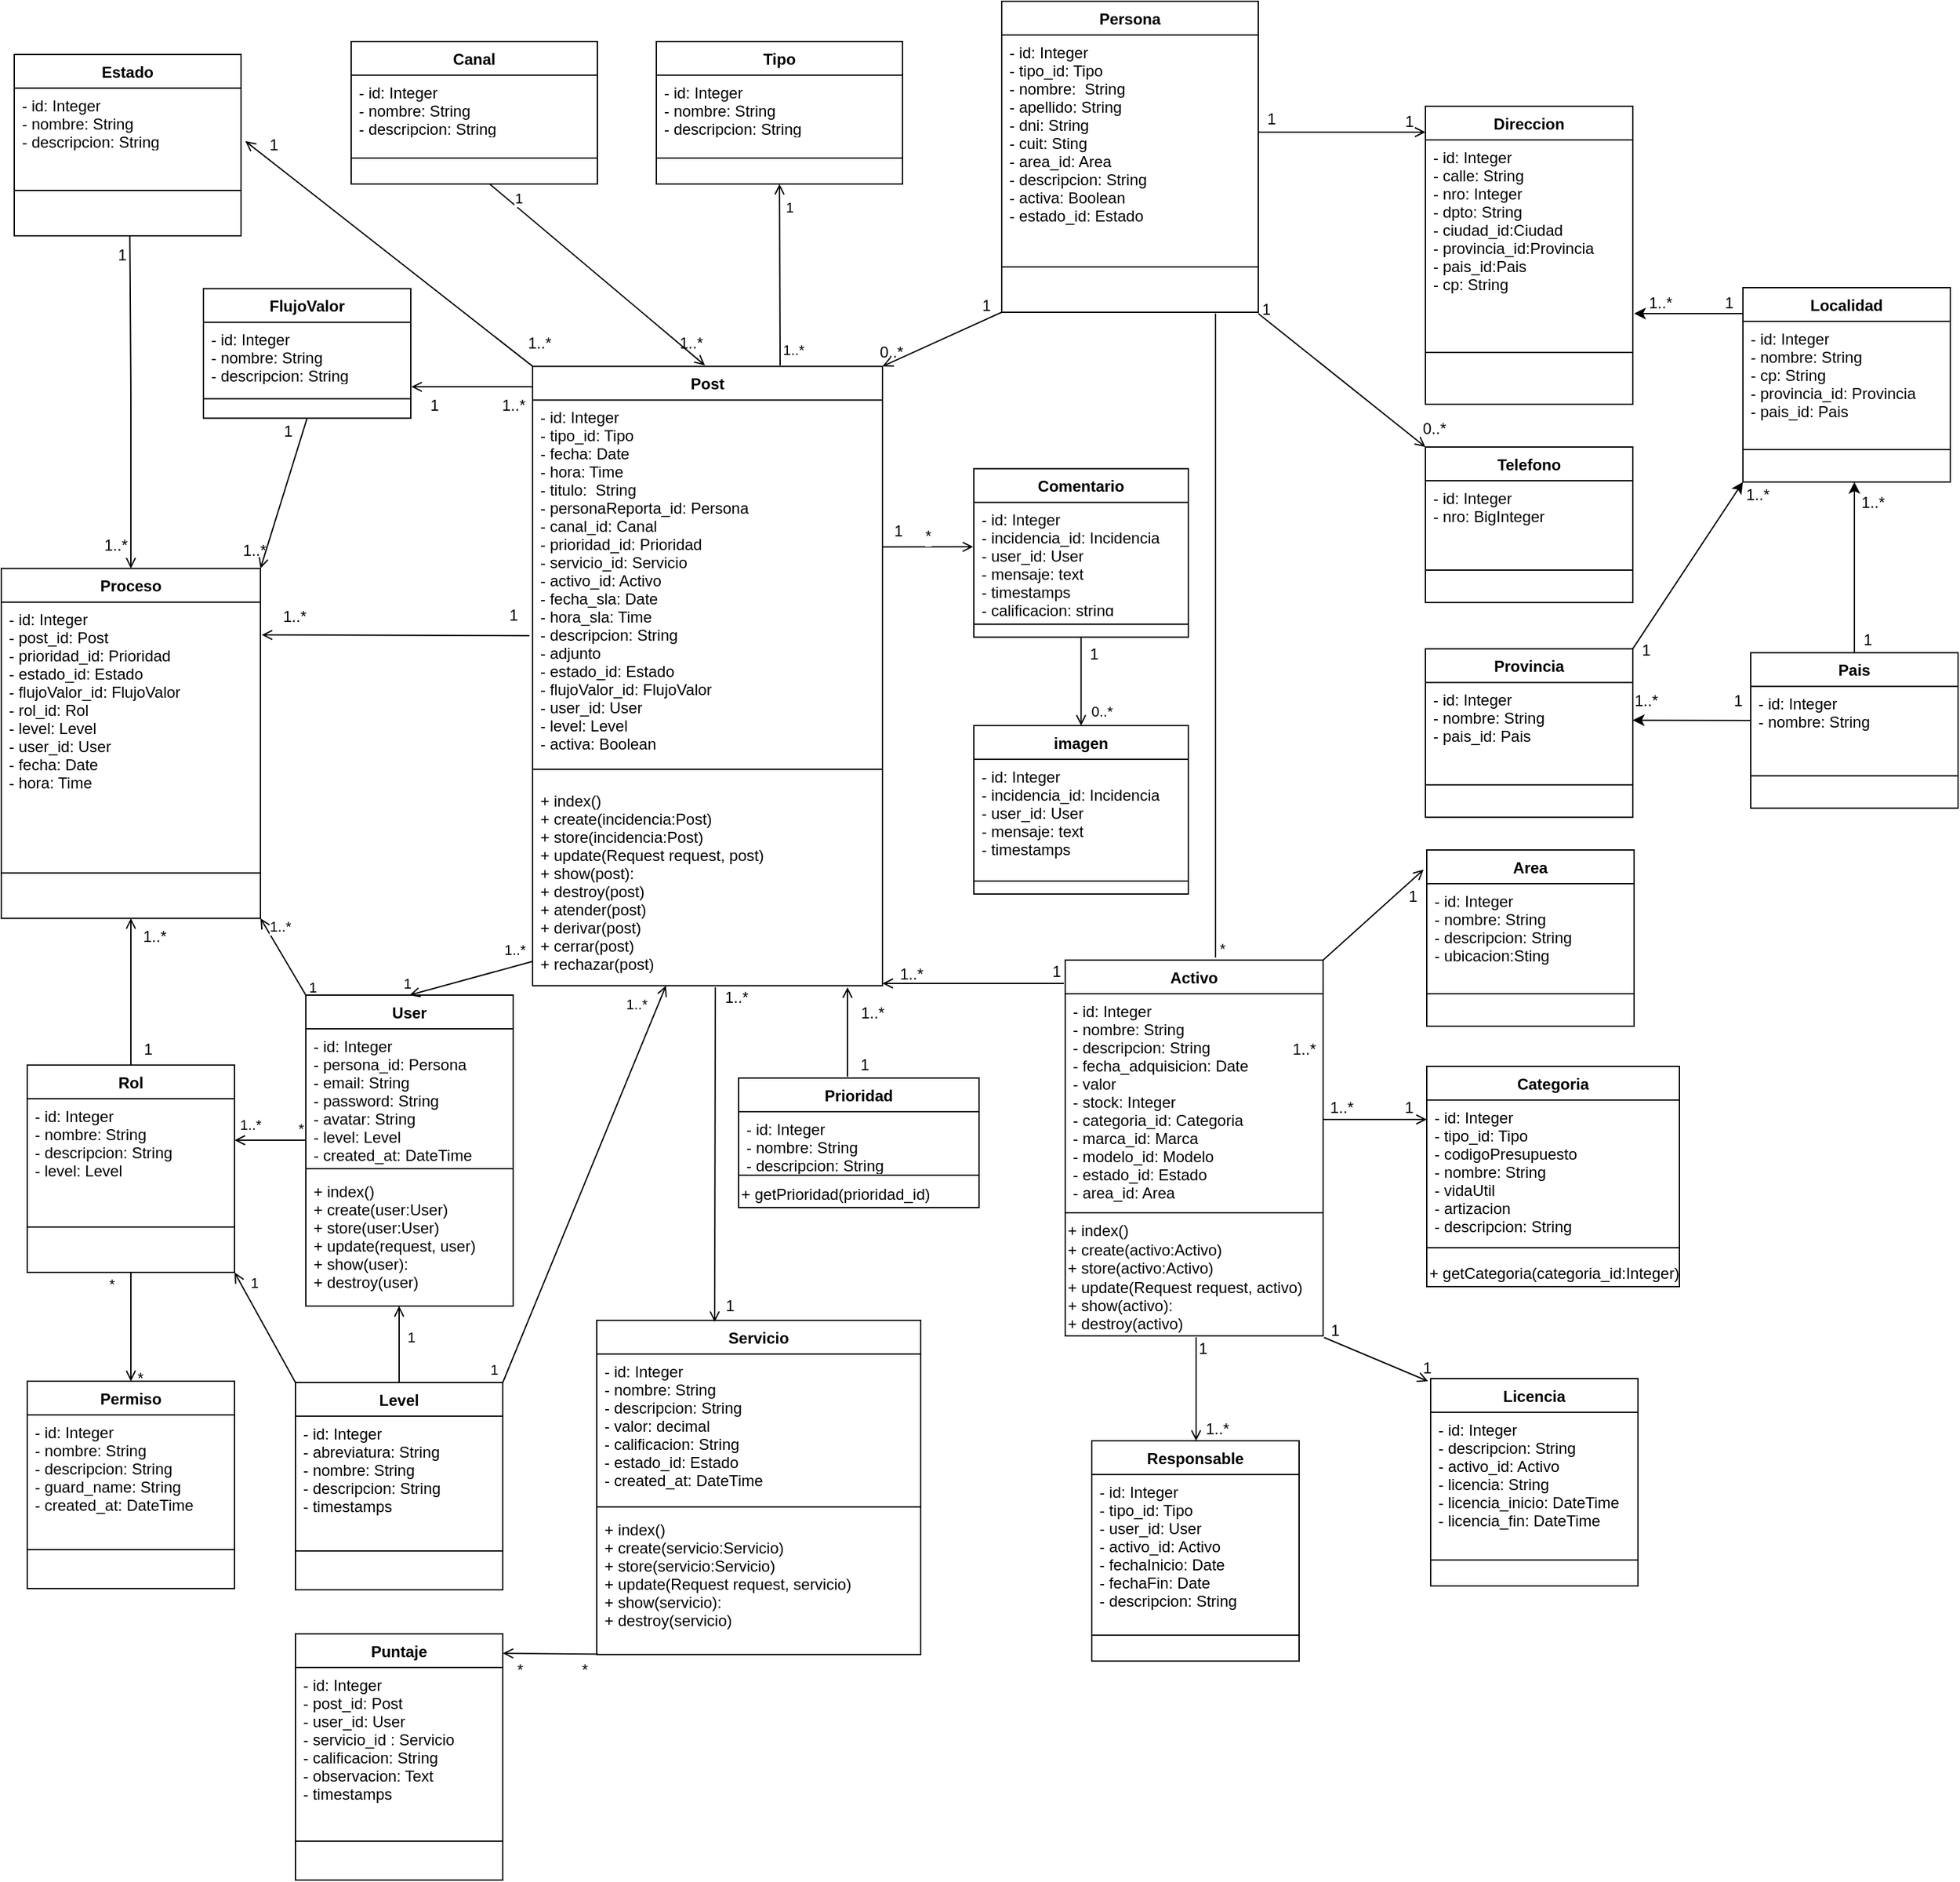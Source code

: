 <mxfile>
    <diagram id="J_rNDprV9xanQurE0vA5" name="DCD-01">
        <mxGraphModel dx="718" dy="5056" grid="1" gridSize="10" guides="1" tooltips="1" connect="1" arrows="1" fold="1" page="1" pageScale="1" pageWidth="827" pageHeight="1169" math="0" shadow="0">
            <root>
                <mxCell id="0"/>
                <mxCell id="1" parent="0"/>
                <mxCell id="97" style="edgeStyle=none;html=1;startArrow=none;startFill=0;endArrow=open;endFill=0;exitX=-0.009;exitY=0.664;exitDx=0;exitDy=0;exitPerimeter=0;" parent="1" source="LPq4KFlFzI5ye4v88Ysr-249" edge="1">
                    <mxGeometry relative="1" as="geometry">
                        <mxPoint x="446" y="-3217" as="sourcePoint"/>
                        <mxPoint x="211" y="-3212" as="targetPoint"/>
                    </mxGeometry>
                </mxCell>
                <mxCell id="268" style="edgeStyle=none;html=1;endArrow=open;endFill=0;" parent="1" edge="1">
                    <mxGeometry relative="1" as="geometry">
                        <mxPoint x="611" y="-3420" as="sourcePoint"/>
                        <mxPoint x="610.533" y="-3560" as="targetPoint"/>
                    </mxGeometry>
                </mxCell>
                <mxCell id="269" value="1" style="edgeLabel;html=1;align=center;verticalAlign=middle;resizable=0;points=[];" parent="268" vertex="1" connectable="0">
                    <mxGeometry x="0.684" y="-3" relative="1" as="geometry">
                        <mxPoint x="4" y="-4" as="offset"/>
                    </mxGeometry>
                </mxCell>
                <mxCell id="270" value="1..*" style="edgeLabel;html=1;align=center;verticalAlign=middle;resizable=0;points=[];" parent="268" vertex="1" connectable="0">
                    <mxGeometry x="-0.795" y="-1" relative="1" as="geometry">
                        <mxPoint x="9" y="2" as="offset"/>
                    </mxGeometry>
                </mxCell>
                <mxCell id="LPq4KFlFzI5ye4v88Ysr-248" value="Post" style="swimlane;fontStyle=1;align=center;verticalAlign=top;childLayout=stackLayout;horizontal=1;startSize=26;horizontalStack=0;resizeParent=1;resizeParentMax=0;resizeLast=0;collapsible=1;marginBottom=0;" parent="1" vertex="1">
                    <mxGeometry x="420" y="-3419.3" width="270" height="478" as="geometry"/>
                </mxCell>
                <mxCell id="LPq4KFlFzI5ye4v88Ysr-249" value="- id: Integer&#10;- tipo_id: Tipo&#10;- fecha: Date&#10;- hora: Time&#10;- titulo:  String&#10;- personaReporta_id: Persona&#10;- canal_id: Canal&#10;- prioridad_id: Prioridad&#10;- servicio_id: Servicio&#10;- activo_id: Activo&#10;- fecha_sla: Date&#10;- hora_sla: Time&#10;- descripcion: String&#10;- adjunto&#10;- estado_id: Estado&#10;- flujoValor_id: FlujoValor&#10;- user_id: User&#10;- level: Level&#10;- activa: Boolean&#10;&#10;&#10;." style="text;strokeColor=none;fillColor=none;align=left;verticalAlign=top;spacingLeft=4;spacingRight=4;overflow=hidden;rotatable=0;points=[[0,0.5],[1,0.5]];portConstraint=eastwest;" parent="LPq4KFlFzI5ye4v88Ysr-248" vertex="1">
                    <mxGeometry y="26" width="270" height="274" as="geometry"/>
                </mxCell>
                <mxCell id="LPq4KFlFzI5ye4v88Ysr-250" value="" style="line;strokeWidth=1;fillColor=none;align=left;verticalAlign=middle;spacingTop=-1;spacingLeft=3;spacingRight=3;rotatable=0;labelPosition=right;points=[];portConstraint=eastwest;" parent="LPq4KFlFzI5ye4v88Ysr-248" vertex="1">
                    <mxGeometry y="300" width="270" height="22" as="geometry"/>
                </mxCell>
                <mxCell id="LPq4KFlFzI5ye4v88Ysr-251" value="+ index()&#10;+ create(incidencia:Post)&#10;+ store(incidencia:Post)&#10;+ update(Request request, post)&#10;+ show(post):&#10;+ destroy(post)&#10;+ atender(post)&#10;+ derivar(post)&#10;+ cerrar(post)&#10;+ rechazar(post)" style="text;strokeColor=none;fillColor=none;align=left;verticalAlign=top;spacingLeft=4;spacingRight=4;overflow=hidden;rotatable=0;points=[[0,0.5],[1,0.5]];portConstraint=eastwest;" parent="LPq4KFlFzI5ye4v88Ysr-248" vertex="1">
                    <mxGeometry y="322" width="270" height="156" as="geometry"/>
                </mxCell>
                <mxCell id="LPq4KFlFzI5ye4v88Ysr-339" value="Persona" style="swimlane;fontStyle=1;align=center;verticalAlign=top;childLayout=stackLayout;horizontal=1;startSize=26;horizontalStack=0;resizeParent=1;resizeParentMax=0;resizeLast=0;collapsible=1;marginBottom=0;" parent="1" vertex="1">
                    <mxGeometry x="782" y="-3701" width="198" height="240" as="geometry"/>
                </mxCell>
                <mxCell id="LPq4KFlFzI5ye4v88Ysr-340" value="- id: Integer&#10;- tipo_id: Tipo&#10;- nombre:  String&#10;- apellido: String&#10;- dni: String&#10;- cuit: Sting&#10;- area_id: Area&#10;- descripcion: String&#10;- activa: Boolean&#10;- estado_id: Estado&#10;- created_at: DateTime&#10;" style="text;strokeColor=none;fillColor=none;align=left;verticalAlign=top;spacingLeft=4;spacingRight=4;overflow=hidden;rotatable=0;points=[[0,0.5],[1,0.5]];portConstraint=eastwest;" parent="LPq4KFlFzI5ye4v88Ysr-339" vertex="1">
                    <mxGeometry y="26" width="198" height="144" as="geometry"/>
                </mxCell>
                <mxCell id="LPq4KFlFzI5ye4v88Ysr-341" value="" style="line;strokeWidth=1;fillColor=none;align=left;verticalAlign=middle;spacingTop=-1;spacingLeft=3;spacingRight=3;rotatable=0;labelPosition=right;points=[];portConstraint=eastwest;" parent="LPq4KFlFzI5ye4v88Ysr-339" vertex="1">
                    <mxGeometry y="170" width="198" height="70" as="geometry"/>
                </mxCell>
                <mxCell id="220" style="edgeStyle=none;html=1;entryX=1;entryY=1;entryDx=0;entryDy=0;exitX=0;exitY=0;exitDx=0;exitDy=0;endArrow=open;endFill=0;" parent="1" source="LPq4KFlFzI5ye4v88Ysr-344" target="43" edge="1">
                    <mxGeometry relative="1" as="geometry"/>
                </mxCell>
                <mxCell id="221" value="1..*" style="edgeLabel;html=1;align=center;verticalAlign=middle;resizable=0;points=[];" parent="220" vertex="1" connectable="0">
                    <mxGeometry x="0.78" y="-1" relative="1" as="geometry">
                        <mxPoint x="10" as="offset"/>
                    </mxGeometry>
                </mxCell>
                <mxCell id="222" value="1" style="edgeLabel;html=1;align=center;verticalAlign=middle;resizable=0;points=[];" parent="220" vertex="1" connectable="0">
                    <mxGeometry x="-0.786" relative="1" as="geometry">
                        <mxPoint x="9" as="offset"/>
                    </mxGeometry>
                </mxCell>
                <mxCell id="LPq4KFlFzI5ye4v88Ysr-344" value="User" style="swimlane;fontStyle=1;align=center;verticalAlign=top;childLayout=stackLayout;horizontal=1;startSize=26;horizontalStack=0;resizeParent=1;resizeParentMax=0;resizeLast=0;collapsible=1;marginBottom=0;" parent="1" vertex="1">
                    <mxGeometry x="244.997" y="-2933.996" width="160" height="240" as="geometry"/>
                </mxCell>
                <mxCell id="LPq4KFlFzI5ye4v88Ysr-345" value="- id: Integer&#10;- persona_id: Persona&#10;- email: String&#10;- password: String&#10;- avatar: String&#10;- level: Level&#10;- created_at: DateTime" style="text;strokeColor=none;fillColor=none;align=left;verticalAlign=top;spacingLeft=4;spacingRight=4;overflow=hidden;rotatable=0;points=[[0,0.5],[1,0.5]];portConstraint=eastwest;" parent="LPq4KFlFzI5ye4v88Ysr-344" vertex="1">
                    <mxGeometry y="26" width="160" height="104" as="geometry"/>
                </mxCell>
                <mxCell id="LPq4KFlFzI5ye4v88Ysr-346" value="" style="line;strokeWidth=1;fillColor=none;align=left;verticalAlign=middle;spacingTop=-1;spacingLeft=3;spacingRight=3;rotatable=0;labelPosition=right;points=[];portConstraint=eastwest;" parent="LPq4KFlFzI5ye4v88Ysr-344" vertex="1">
                    <mxGeometry y="130" width="160" height="8" as="geometry"/>
                </mxCell>
                <mxCell id="LPq4KFlFzI5ye4v88Ysr-347" value="+ index()&#10;+ create(user:User)&#10;+ store(user:User)&#10;+ update(request, user)&#10;+ show(user):&#10;+ destroy(user)" style="text;strokeColor=none;fillColor=none;align=left;verticalAlign=top;spacingLeft=4;spacingRight=4;overflow=hidden;rotatable=0;points=[[0,0.5],[1,0.5]];portConstraint=eastwest;" parent="LPq4KFlFzI5ye4v88Ysr-344" vertex="1">
                    <mxGeometry y="138" width="160" height="102" as="geometry"/>
                </mxCell>
                <mxCell id="LPq4KFlFzI5ye4v88Ysr-348" value="Direccion" style="swimlane;fontStyle=1;align=center;verticalAlign=top;childLayout=stackLayout;horizontal=1;startSize=26;horizontalStack=0;resizeParent=1;resizeParentMax=0;resizeLast=0;collapsible=1;marginBottom=0;" parent="1" vertex="1">
                    <mxGeometry x="1109" y="-3620" width="160" height="230" as="geometry"/>
                </mxCell>
                <mxCell id="LPq4KFlFzI5ye4v88Ysr-349" value="- id: Integer&#10;- calle: String&#10;- nro: Integer&#10;- dpto: String&#10;- ciudad_id:Ciudad&#10;- provincia_id:Provincia&#10;- pais_id:Pais&#10;- cp: String&#10;" style="text;strokeColor=none;fillColor=none;align=left;verticalAlign=top;spacingLeft=4;spacingRight=4;overflow=hidden;rotatable=0;points=[[0,0.5],[1,0.5]];portConstraint=eastwest;" parent="LPq4KFlFzI5ye4v88Ysr-348" vertex="1">
                    <mxGeometry y="26" width="160" height="124" as="geometry"/>
                </mxCell>
                <mxCell id="LPq4KFlFzI5ye4v88Ysr-350" value="" style="line;strokeWidth=1;fillColor=none;align=left;verticalAlign=middle;spacingTop=-1;spacingLeft=3;spacingRight=3;rotatable=0;labelPosition=right;points=[];portConstraint=eastwest;" parent="LPq4KFlFzI5ye4v88Ysr-348" vertex="1">
                    <mxGeometry y="150" width="160" height="80" as="geometry"/>
                </mxCell>
                <mxCell id="LPq4KFlFzI5ye4v88Ysr-351" value="Telefono" style="swimlane;fontStyle=1;align=center;verticalAlign=top;childLayout=stackLayout;horizontal=1;startSize=26;horizontalStack=0;resizeParent=1;resizeParentMax=0;resizeLast=0;collapsible=1;marginBottom=0;" parent="1" vertex="1">
                    <mxGeometry x="1109" y="-3357" width="160" height="120" as="geometry"/>
                </mxCell>
                <mxCell id="LPq4KFlFzI5ye4v88Ysr-352" value="- id: Integer&#10;- nro: BigInteger&#10;" style="text;strokeColor=none;fillColor=none;align=left;verticalAlign=top;spacingLeft=4;spacingRight=4;overflow=hidden;rotatable=0;points=[[0,0.5],[1,0.5]];portConstraint=eastwest;" parent="LPq4KFlFzI5ye4v88Ysr-351" vertex="1">
                    <mxGeometry y="26" width="160" height="44" as="geometry"/>
                </mxCell>
                <mxCell id="LPq4KFlFzI5ye4v88Ysr-353" value="" style="line;strokeWidth=1;fillColor=none;align=left;verticalAlign=middle;spacingTop=-1;spacingLeft=3;spacingRight=3;rotatable=0;labelPosition=right;points=[];portConstraint=eastwest;" parent="LPq4KFlFzI5ye4v88Ysr-351" vertex="1">
                    <mxGeometry y="70" width="160" height="50" as="geometry"/>
                </mxCell>
                <mxCell id="LPq4KFlFzI5ye4v88Ysr-354" value="" style="endArrow=open;html=1;rounded=0;align=center;verticalAlign=top;endFill=0;labelBackgroundColor=none;" parent="1" edge="1">
                    <mxGeometry relative="1" as="geometry">
                        <mxPoint x="980" y="-3600" as="sourcePoint"/>
                        <mxPoint x="1109" y="-3600" as="targetPoint"/>
                    </mxGeometry>
                </mxCell>
                <mxCell id="LPq4KFlFzI5ye4v88Ysr-355" value="1" style="resizable=0;html=1;align=left;verticalAlign=top;labelBackgroundColor=none;" parent="LPq4KFlFzI5ye4v88Ysr-354" connectable="0" vertex="1">
                    <mxGeometry x="-1" relative="1" as="geometry">
                        <mxPoint x="5" y="-24" as="offset"/>
                    </mxGeometry>
                </mxCell>
                <mxCell id="LPq4KFlFzI5ye4v88Ysr-356" value="1" style="resizable=0;html=1;align=right;verticalAlign=bottom;labelBackgroundColor=none;" parent="LPq4KFlFzI5ye4v88Ysr-354" connectable="0" vertex="1">
                    <mxGeometry x="1" relative="1" as="geometry">
                        <mxPoint x="-9" as="offset"/>
                    </mxGeometry>
                </mxCell>
                <mxCell id="LPq4KFlFzI5ye4v88Ysr-357" style="edgeStyle=none;html=1;endArrow=open;endFill=0;entryX=0;entryY=0;entryDx=0;entryDy=0;" parent="1" target="LPq4KFlFzI5ye4v88Ysr-351" edge="1">
                    <mxGeometry relative="1" as="geometry">
                        <mxPoint x="1106.997" y="-3203.296" as="targetPoint"/>
                        <mxPoint x="980" y="-3460" as="sourcePoint"/>
                    </mxGeometry>
                </mxCell>
                <mxCell id="LPq4KFlFzI5ye4v88Ysr-358" value="0..*" style="resizable=0;html=1;align=right;verticalAlign=bottom;labelBackgroundColor=none;" parent="1" connectable="0" vertex="1">
                    <mxGeometry x="1229.997" y="-3508.296" as="geometry">
                        <mxPoint x="-104" y="146" as="offset"/>
                    </mxGeometry>
                </mxCell>
                <mxCell id="LPq4KFlFzI5ye4v88Ysr-359" value="1" style="resizable=0;html=1;align=left;verticalAlign=top;labelBackgroundColor=none;" parent="1" connectable="0" vertex="1">
                    <mxGeometry x="980.997" y="-3477" as="geometry"/>
                </mxCell>
                <mxCell id="2" value="" style="edgeStyle=none;html=1;endArrow=none;endFill=0;exitX=1;exitY=0;exitDx=0;exitDy=0;entryX=0;entryY=1;entryDx=0;entryDy=0;startArrow=open;startFill=0;" parent="1" source="LPq4KFlFzI5ye4v88Ysr-248" target="LPq4KFlFzI5ye4v88Ysr-339" edge="1">
                    <mxGeometry relative="1" as="geometry">
                        <mxPoint x="690" y="-3397" as="sourcePoint"/>
                        <mxPoint x="780.614" y="-3473.568" as="targetPoint"/>
                    </mxGeometry>
                </mxCell>
                <mxCell id="3" value="0..*" style="resizable=0;html=1;align=left;verticalAlign=top;labelBackgroundColor=none;" parent="1" connectable="0" vertex="1">
                    <mxGeometry x="989.997" y="-3432.3" as="geometry">
                        <mxPoint x="-304" y="-12" as="offset"/>
                    </mxGeometry>
                </mxCell>
                <mxCell id="4" value="1" style="resizable=0;html=1;align=left;verticalAlign=top;labelBackgroundColor=none;" parent="1" connectable="0" vertex="1">
                    <mxGeometry x="1068.997" y="-3468" as="geometry">
                        <mxPoint x="-304" y="-12" as="offset"/>
                    </mxGeometry>
                </mxCell>
                <mxCell id="48" style="edgeStyle=none;html=1;endArrow=open;endFill=0;" parent="1" edge="1">
                    <mxGeometry relative="1" as="geometry">
                        <mxPoint x="386.867" y="-3560" as="sourcePoint"/>
                        <mxPoint x="553" y="-3420" as="targetPoint"/>
                    </mxGeometry>
                </mxCell>
                <mxCell id="5" value="Canal" style="swimlane;fontStyle=1;align=center;verticalAlign=top;childLayout=stackLayout;horizontal=1;startSize=26;horizontalStack=0;resizeParent=1;resizeParentMax=0;resizeLast=0;collapsible=1;marginBottom=0;" parent="1" vertex="1">
                    <mxGeometry x="280" y="-3670" width="190" height="110" as="geometry"/>
                </mxCell>
                <mxCell id="6" value="- id: Integer&#10;- nombre: String&#10;- descripcion: String" style="text;strokeColor=none;fillColor=none;align=left;verticalAlign=top;spacingLeft=4;spacingRight=4;overflow=hidden;rotatable=0;points=[[0,0.5],[1,0.5]];portConstraint=eastwest;" parent="5" vertex="1">
                    <mxGeometry y="26" width="190" height="44" as="geometry"/>
                </mxCell>
                <mxCell id="7" value="" style="line;strokeWidth=1;fillColor=none;align=left;verticalAlign=middle;spacingTop=-1;spacingLeft=3;spacingRight=3;rotatable=0;labelPosition=right;points=[];portConstraint=eastwest;" parent="5" vertex="1">
                    <mxGeometry y="70" width="190" height="40" as="geometry"/>
                </mxCell>
                <mxCell id="9" value="Servicio" style="swimlane;fontStyle=1;align=center;verticalAlign=top;childLayout=stackLayout;horizontal=1;startSize=26;horizontalStack=0;resizeParent=1;resizeParentMax=0;resizeLast=0;collapsible=1;marginBottom=0;" parent="1" vertex="1">
                    <mxGeometry x="469.5" y="-2683" width="250" height="258" as="geometry"/>
                </mxCell>
                <mxCell id="10" value="- id: Integer&#10;- nombre: String&#10;- descripcion: String&#10;- valor: decimal&#10;- calificacion: String&#10;- estado_id: Estado&#10;- created_at: DateTime&#10;" style="text;strokeColor=none;fillColor=none;align=left;verticalAlign=top;spacingLeft=4;spacingRight=4;overflow=hidden;rotatable=0;points=[[0,0.5],[1,0.5]];portConstraint=eastwest;" parent="9" vertex="1">
                    <mxGeometry y="26" width="250" height="114" as="geometry"/>
                </mxCell>
                <mxCell id="11" value="" style="line;strokeWidth=1;fillColor=none;align=left;verticalAlign=middle;spacingTop=-1;spacingLeft=3;spacingRight=3;rotatable=0;labelPosition=right;points=[];portConstraint=eastwest;" parent="9" vertex="1">
                    <mxGeometry y="140" width="250" height="8" as="geometry"/>
                </mxCell>
                <mxCell id="12" value="+ index()&#10;+ create(servicio:Servicio)&#10;+ store(servicio:Servicio)&#10;+ update(Request request, servicio)&#10;+ show(servicio):&#10;+ destroy(servicio)" style="text;strokeColor=none;fillColor=none;align=left;verticalAlign=top;spacingLeft=4;spacingRight=4;overflow=hidden;rotatable=0;points=[[0,0.5],[1,0.5]];portConstraint=eastwest;" parent="9" vertex="1">
                    <mxGeometry y="148" width="250" height="110" as="geometry"/>
                </mxCell>
                <mxCell id="54" style="edgeStyle=none;html=1;endArrow=open;endFill=0;" parent="1" edge="1">
                    <mxGeometry relative="1" as="geometry">
                        <mxPoint x="663" y="-2871" as="sourcePoint"/>
                        <mxPoint x="663" y="-2940" as="targetPoint"/>
                    </mxGeometry>
                </mxCell>
                <mxCell id="13" value="Prioridad" style="swimlane;fontStyle=1;align=center;verticalAlign=top;childLayout=stackLayout;horizontal=1;startSize=26;horizontalStack=0;resizeParent=1;resizeParentMax=0;resizeLast=0;collapsible=1;marginBottom=0;" parent="1" vertex="1">
                    <mxGeometry x="579" y="-2870" width="185.5" height="100" as="geometry"/>
                </mxCell>
                <mxCell id="14" value="- id: Integer&#10;- nombre: String&#10;- descripcion: String" style="text;strokeColor=none;fillColor=none;align=left;verticalAlign=top;spacingLeft=4;spacingRight=4;overflow=hidden;rotatable=0;points=[[0,0.5],[1,0.5]];portConstraint=eastwest;" parent="13" vertex="1">
                    <mxGeometry y="26" width="185.5" height="44" as="geometry"/>
                </mxCell>
                <mxCell id="15" value="" style="line;strokeWidth=1;fillColor=none;align=left;verticalAlign=middle;spacingTop=-1;spacingLeft=3;spacingRight=3;rotatable=0;labelPosition=right;points=[];portConstraint=eastwest;" parent="13" vertex="1">
                    <mxGeometry y="70" width="185.5" height="10" as="geometry"/>
                </mxCell>
                <mxCell id="144" value="&lt;span&gt;+ getPrioridad(prioridad_id)&lt;/span&gt;" style="text;html=1;align=left;verticalAlign=middle;resizable=0;points=[];autosize=1;strokeColor=none;fillColor=none;" parent="13" vertex="1">
                    <mxGeometry y="80" width="185.5" height="20" as="geometry"/>
                </mxCell>
                <mxCell id="110" style="edgeStyle=none;html=1;startArrow=none;startFill=0;endArrow=open;endFill=0;exitX=0.5;exitY=0;exitDx=0;exitDy=0;" parent="1" source="22" target="45" edge="1">
                    <mxGeometry relative="1" as="geometry">
                        <mxPoint x="114" y="-2930" as="sourcePoint"/>
                        <mxPoint x="113.997" y="-3123.296" as="targetPoint"/>
                    </mxGeometry>
                </mxCell>
                <mxCell id="218" value="*" style="edgeStyle=none;html=1;startArrow=none;startFill=0;endArrow=open;endFill=0;exitX=0.5;exitY=1;exitDx=0;exitDy=0;" parent="1" source="22" edge="1">
                    <mxGeometry x="-0.771" y="-15" relative="1" as="geometry">
                        <mxPoint x="110" y="-2730" as="sourcePoint"/>
                        <mxPoint x="110" y="-2636" as="targetPoint"/>
                        <mxPoint y="-1" as="offset"/>
                    </mxGeometry>
                </mxCell>
                <mxCell id="219" value="*" style="edgeLabel;html=1;align=center;verticalAlign=middle;resizable=0;points=[];fontSize=12;" parent="218" vertex="1" connectable="0">
                    <mxGeometry x="0.39" y="3" relative="1" as="geometry">
                        <mxPoint x="4" y="23" as="offset"/>
                    </mxGeometry>
                </mxCell>
                <mxCell id="22" value="Rol" style="swimlane;fontStyle=1;align=center;verticalAlign=top;childLayout=stackLayout;horizontal=1;startSize=26;horizontalStack=0;resizeParent=1;resizeParentMax=0;resizeLast=0;collapsible=1;marginBottom=0;" parent="1" vertex="1">
                    <mxGeometry x="29.997" y="-2879.996" width="160" height="160" as="geometry"/>
                </mxCell>
                <mxCell id="23" value="- id: Integer&#10;- nombre: String&#10;- descripcion: String&#10;- level: Level" style="text;strokeColor=none;fillColor=none;align=left;verticalAlign=top;spacingLeft=4;spacingRight=4;overflow=hidden;rotatable=0;points=[[0,0.5],[1,0.5]];portConstraint=eastwest;" parent="22" vertex="1">
                    <mxGeometry y="26" width="160" height="64" as="geometry"/>
                </mxCell>
                <mxCell id="24" value="" style="line;strokeWidth=1;fillColor=none;align=left;verticalAlign=middle;spacingTop=-1;spacingLeft=3;spacingRight=3;rotatable=0;labelPosition=right;points=[];portConstraint=eastwest;" parent="22" vertex="1">
                    <mxGeometry y="90" width="160" height="70" as="geometry"/>
                </mxCell>
                <mxCell id="104" style="edgeStyle=none;html=1;startArrow=none;startFill=0;endArrow=open;endFill=0;entryX=0.5;entryY=0;entryDx=0;entryDy=0;" parent="1" target="43" edge="1">
                    <mxGeometry relative="1" as="geometry">
                        <mxPoint x="109.196" y="-3519.996" as="sourcePoint"/>
                        <mxPoint x="106.259" y="-3263.3" as="targetPoint"/>
                        <Array as="points">
                            <mxPoint x="110" y="-3400"/>
                        </Array>
                    </mxGeometry>
                </mxCell>
                <mxCell id="25" value="Estado" style="swimlane;fontStyle=1;align=center;verticalAlign=top;childLayout=stackLayout;horizontal=1;startSize=26;horizontalStack=0;resizeParent=1;resizeParentMax=0;resizeLast=0;collapsible=1;marginBottom=0;" parent="1" vertex="1">
                    <mxGeometry x="20" y="-3660" width="175" height="140" as="geometry"/>
                </mxCell>
                <mxCell id="26" value="- id: Integer&#10;- nombre: String&#10;- descripcion: String" style="text;strokeColor=none;fillColor=none;align=left;verticalAlign=top;spacingLeft=4;spacingRight=4;overflow=hidden;rotatable=0;points=[[0,0.5],[1,0.5]];portConstraint=eastwest;" parent="25" vertex="1">
                    <mxGeometry y="26" width="175" height="44" as="geometry"/>
                </mxCell>
                <mxCell id="27" value="" style="line;strokeWidth=1;fillColor=none;align=left;verticalAlign=middle;spacingTop=-1;spacingLeft=3;spacingRight=3;rotatable=0;labelPosition=right;points=[];portConstraint=eastwest;" parent="25" vertex="1">
                    <mxGeometry y="70" width="175" height="70" as="geometry"/>
                </mxCell>
                <mxCell id="103" style="edgeStyle=none;html=1;entryX=1;entryY=0;entryDx=0;entryDy=0;startArrow=none;startFill=0;endArrow=open;endFill=0;exitX=0.5;exitY=1;exitDx=0;exitDy=0;" parent="1" source="28" target="43" edge="1">
                    <mxGeometry relative="1" as="geometry">
                        <mxPoint x="290" y="-3339" as="sourcePoint"/>
                    </mxGeometry>
                </mxCell>
                <mxCell id="28" value="FlujoValor" style="swimlane;fontStyle=1;align=center;verticalAlign=top;childLayout=stackLayout;horizontal=1;startSize=26;horizontalStack=0;resizeParent=1;resizeParentMax=0;resizeLast=0;collapsible=1;marginBottom=0;" parent="1" vertex="1">
                    <mxGeometry x="165.997" y="-3479.296" width="160" height="100" as="geometry"/>
                </mxCell>
                <mxCell id="29" value="- id: Integer&#10;- nombre: String&#10;- descripcion: String" style="text;strokeColor=none;fillColor=none;align=left;verticalAlign=top;spacingLeft=4;spacingRight=4;overflow=hidden;rotatable=0;points=[[0,0.5],[1,0.5]];portConstraint=eastwest;" parent="28" vertex="1">
                    <mxGeometry y="26" width="160" height="44" as="geometry"/>
                </mxCell>
                <mxCell id="30" value="" style="line;strokeWidth=1;fillColor=none;align=left;verticalAlign=middle;spacingTop=-1;spacingLeft=3;spacingRight=3;rotatable=0;labelPosition=right;points=[];portConstraint=eastwest;" parent="28" vertex="1">
                    <mxGeometry y="70" width="160" height="30" as="geometry"/>
                </mxCell>
                <mxCell id="43" value="Proceso" style="swimlane;fontStyle=1;align=center;verticalAlign=top;childLayout=stackLayout;horizontal=1;startSize=26;horizontalStack=0;resizeParent=1;resizeParentMax=0;resizeLast=0;collapsible=1;marginBottom=0;" parent="1" vertex="1">
                    <mxGeometry x="10" y="-3263.3" width="200" height="270" as="geometry"/>
                </mxCell>
                <mxCell id="44" value="- id: Integer&#10;- post_id: Post&#10;- prioridad_id: Prioridad&#10;- estado_id: Estado&#10;- flujoValor_id: FlujoValor&#10;- rol_id: Rol&#10;- level: Level&#10;- user_id: User&#10;- fecha: Date&#10;- hora: Time&#10;" style="text;strokeColor=none;fillColor=none;align=left;verticalAlign=top;spacingLeft=4;spacingRight=4;overflow=hidden;rotatable=0;points=[[0,0.5],[1,0.5]];portConstraint=eastwest;" parent="43" vertex="1">
                    <mxGeometry y="26" width="200" height="174" as="geometry"/>
                </mxCell>
                <mxCell id="45" value="" style="line;strokeWidth=1;fillColor=none;align=left;verticalAlign=middle;spacingTop=-1;spacingLeft=3;spacingRight=3;rotatable=0;labelPosition=right;points=[];portConstraint=eastwest;" parent="43" vertex="1">
                    <mxGeometry y="200" width="200" height="70" as="geometry"/>
                </mxCell>
                <mxCell id="50" value="1" style="edgeLabel;html=1;align=center;verticalAlign=middle;resizable=0;points=[];" parent="1" vertex="1" connectable="0">
                    <mxGeometry x="408" y="-3542.001" as="geometry">
                        <mxPoint x="1" y="-7" as="offset"/>
                    </mxGeometry>
                </mxCell>
                <mxCell id="51" value="1..*" style="text;html=1;align=center;verticalAlign=middle;resizable=0;points=[];autosize=1;strokeColor=none;fillColor=none;" parent="1" vertex="1">
                    <mxGeometry x="527" y="-3447" width="30" height="20" as="geometry"/>
                </mxCell>
                <mxCell id="56" value="1..*" style="text;html=1;align=center;verticalAlign=middle;resizable=0;points=[];autosize=1;strokeColor=none;fillColor=none;" parent="1" vertex="1">
                    <mxGeometry x="667" y="-2930" width="30" height="20" as="geometry"/>
                </mxCell>
                <mxCell id="60" value="1" style="text;html=1;align=center;verticalAlign=middle;resizable=0;points=[];autosize=1;strokeColor=none;fillColor=none;" parent="1" vertex="1">
                    <mxGeometry x="665.75" y="-2890" width="20" height="20" as="geometry"/>
                </mxCell>
                <mxCell id="85" style="edgeStyle=none;html=1;startArrow=none;startFill=0;endArrow=open;endFill=0;exitX=-0.002;exitY=0.033;exitDx=0;exitDy=0;exitPerimeter=0;entryX=1.003;entryY=1.133;entryDx=0;entryDy=0;entryPerimeter=0;" parent="1" source="LPq4KFlFzI5ye4v88Ysr-248" target="29" edge="1">
                    <mxGeometry relative="1" as="geometry">
                        <mxPoint x="460" y="-3402" as="sourcePoint"/>
                        <mxPoint x="330" y="-3402" as="targetPoint"/>
                    </mxGeometry>
                </mxCell>
                <mxCell id="86" value="1" style="text;html=1;align=center;verticalAlign=middle;resizable=0;points=[];autosize=1;strokeColor=none;fillColor=none;" parent="1" vertex="1">
                    <mxGeometry x="334" y="-3399.3" width="20" height="20" as="geometry"/>
                </mxCell>
                <mxCell id="89" value="1..*" style="text;html=1;align=center;verticalAlign=middle;resizable=0;points=[];autosize=1;strokeColor=none;fillColor=none;" parent="1" vertex="1">
                    <mxGeometry x="390" y="-3399.3" width="30" height="20" as="geometry"/>
                </mxCell>
                <mxCell id="91" style="edgeStyle=none;html=1;entryX=1.019;entryY=0.93;entryDx=0;entryDy=0;entryPerimeter=0;startArrow=none;startFill=0;endArrow=open;endFill=0;exitX=0;exitY=0;exitDx=0;exitDy=0;" parent="1" source="LPq4KFlFzI5ye4v88Ysr-248" target="26" edge="1">
                    <mxGeometry relative="1" as="geometry"/>
                </mxCell>
                <mxCell id="92" value="1" style="text;html=1;align=center;verticalAlign=middle;resizable=0;points=[];autosize=1;strokeColor=none;fillColor=none;" parent="1" vertex="1">
                    <mxGeometry x="210" y="-3600" width="20" height="20" as="geometry"/>
                </mxCell>
                <mxCell id="93" value="1..*" style="text;html=1;align=center;verticalAlign=middle;resizable=0;points=[];autosize=1;strokeColor=none;fillColor=none;" parent="1" vertex="1">
                    <mxGeometry x="410" y="-3447" width="30" height="20" as="geometry"/>
                </mxCell>
                <mxCell id="95" value="1" style="text;html=1;align=center;verticalAlign=middle;resizable=0;points=[];autosize=1;strokeColor=none;fillColor=none;" parent="1" vertex="1">
                    <mxGeometry x="113" y="-2902" width="20" height="20" as="geometry"/>
                </mxCell>
                <mxCell id="98" value="1..*" style="text;html=1;align=center;verticalAlign=middle;resizable=0;points=[];autosize=1;strokeColor=none;fillColor=none;" parent="1" vertex="1">
                    <mxGeometry x="221" y="-3236" width="30" height="20" as="geometry"/>
                </mxCell>
                <mxCell id="101" value="1" style="text;html=1;align=center;verticalAlign=middle;resizable=0;points=[];autosize=1;strokeColor=none;fillColor=none;" parent="1" vertex="1">
                    <mxGeometry x="395" y="-3237" width="20" height="20" as="geometry"/>
                </mxCell>
                <mxCell id="105" value="1" style="text;html=1;align=center;verticalAlign=middle;resizable=0;points=[];autosize=1;strokeColor=none;fillColor=none;" parent="1" vertex="1">
                    <mxGeometry x="221" y="-3379.3" width="20" height="20" as="geometry"/>
                </mxCell>
                <mxCell id="106" value="1..*" style="text;html=1;align=center;verticalAlign=middle;resizable=0;points=[];autosize=1;strokeColor=none;fillColor=none;" parent="1" vertex="1">
                    <mxGeometry x="190" y="-3287" width="30" height="20" as="geometry"/>
                </mxCell>
                <mxCell id="107" value="1" style="text;html=1;align=center;verticalAlign=middle;resizable=0;points=[];autosize=1;strokeColor=none;fillColor=none;" parent="1" vertex="1">
                    <mxGeometry x="93" y="-3515" width="20" height="20" as="geometry"/>
                </mxCell>
                <mxCell id="109" value="1..*" style="text;html=1;align=center;verticalAlign=middle;resizable=0;points=[];autosize=1;strokeColor=none;fillColor=none;" parent="1" vertex="1">
                    <mxGeometry x="83" y="-3291" width="30" height="20" as="geometry"/>
                </mxCell>
                <mxCell id="111" value="1..*" style="text;html=1;align=center;verticalAlign=middle;resizable=0;points=[];autosize=1;strokeColor=none;fillColor=none;" parent="1" vertex="1">
                    <mxGeometry x="113" y="-2989" width="30" height="20" as="geometry"/>
                </mxCell>
                <mxCell id="286" style="edgeStyle=none;html=1;endArrow=none;endFill=0;" parent="1" edge="1">
                    <mxGeometry relative="1" as="geometry">
                        <mxPoint x="947" y="-3460" as="targetPoint"/>
                        <mxPoint x="947" y="-2963" as="sourcePoint"/>
                    </mxGeometry>
                </mxCell>
                <mxCell id="289" value="*" style="edgeLabel;html=1;align=center;verticalAlign=middle;resizable=0;points=[];" parent="286" vertex="1" connectable="0">
                    <mxGeometry x="-0.887" y="-2" relative="1" as="geometry">
                        <mxPoint x="3" y="21" as="offset"/>
                    </mxGeometry>
                </mxCell>
                <mxCell id="6-9yLFAoSSbjaqC_djPv-158" value="Activo" style="swimlane;fontStyle=1;align=center;verticalAlign=top;childLayout=stackLayout;horizontal=1;startSize=26;horizontalStack=0;resizeParent=1;resizeParentMax=0;resizeLast=0;collapsible=1;marginBottom=0;" parent="1" vertex="1">
                    <mxGeometry x="831" y="-2961" width="199" height="290" as="geometry"/>
                </mxCell>
                <mxCell id="6-9yLFAoSSbjaqC_djPv-159" value="- id: Integer&#10;- nombre: String&#10;- descripcion: String&#10;- fecha_adquisicion: Date&#10;- valor&#10;- stock: Integer&#10;- categoria_id: Categoria&#10;- marca_id: Marca&#10;- modelo_id: Modelo&#10;- estado_id: Estado&#10;- area_id: Area" style="text;strokeColor=none;fillColor=none;align=left;verticalAlign=top;spacingLeft=4;spacingRight=4;overflow=hidden;rotatable=0;points=[[0,0.5],[1,0.5]];portConstraint=eastwest;" parent="6-9yLFAoSSbjaqC_djPv-158" vertex="1">
                    <mxGeometry y="26" width="199" height="164" as="geometry"/>
                </mxCell>
                <mxCell id="6-9yLFAoSSbjaqC_djPv-160" value="" style="line;strokeWidth=1;fillColor=none;align=left;verticalAlign=middle;spacingTop=-1;spacingLeft=3;spacingRight=3;rotatable=0;labelPosition=right;points=[];portConstraint=eastwest;" parent="6-9yLFAoSSbjaqC_djPv-158" vertex="1">
                    <mxGeometry y="190" width="199" height="10" as="geometry"/>
                </mxCell>
                <mxCell id="6-9yLFAoSSbjaqC_djPv-161" value="" style="edgeStyle=none;html=1;" parent="6-9yLFAoSSbjaqC_djPv-158" source="6-9yLFAoSSbjaqC_djPv-162" target="6-9yLFAoSSbjaqC_djPv-160" edge="1">
                    <mxGeometry relative="1" as="geometry"/>
                </mxCell>
                <mxCell id="6-9yLFAoSSbjaqC_djPv-162" value="&lt;span&gt;+&amp;nbsp;index()&lt;/span&gt;&lt;br style=&quot;padding: 0px ; margin: 0px&quot;&gt;&lt;span&gt;+ create(activo:Activo)&lt;/span&gt;&lt;br style=&quot;padding: 0px ; margin: 0px&quot;&gt;&lt;span&gt;+ store(&lt;/span&gt;activo:Activo&lt;span&gt;)&lt;/span&gt;&lt;br style=&quot;padding: 0px ; margin: 0px&quot;&gt;&lt;span&gt;+ update(Request request, activo)&lt;/span&gt;&lt;br style=&quot;padding: 0px ; margin: 0px&quot;&gt;&lt;span&gt;+ show(activo):&lt;/span&gt;&lt;br style=&quot;padding: 0px ; margin: 0px&quot;&gt;&lt;span&gt;+ destroy(activo)&lt;/span&gt;" style="text;html=1;align=left;verticalAlign=middle;resizable=0;points=[];autosize=1;strokeColor=none;fillColor=none;" parent="6-9yLFAoSSbjaqC_djPv-158" vertex="1">
                    <mxGeometry y="200" width="199" height="90" as="geometry"/>
                </mxCell>
                <mxCell id="6-9yLFAoSSbjaqC_djPv-163" style="edgeStyle=none;html=1;startArrow=open;startFill=0;endArrow=none;endFill=0;" parent="1" edge="1">
                    <mxGeometry relative="1" as="geometry">
                        <mxPoint x="1110" y="-2838" as="sourcePoint"/>
                        <mxPoint x="1030" y="-2838" as="targetPoint"/>
                    </mxGeometry>
                </mxCell>
                <mxCell id="250" value="1" style="edgeLabel;html=1;align=center;verticalAlign=middle;resizable=0;points=[];fontSize=12;" parent="6-9yLFAoSSbjaqC_djPv-163" vertex="1" connectable="0">
                    <mxGeometry x="-0.615" y="-4" relative="1" as="geometry">
                        <mxPoint x="1" y="-5" as="offset"/>
                    </mxGeometry>
                </mxCell>
                <mxCell id="261" value="1..*" style="edgeLabel;html=1;align=center;verticalAlign=middle;resizable=0;points=[];fontSize=12;" parent="6-9yLFAoSSbjaqC_djPv-163" vertex="1" connectable="0">
                    <mxGeometry x="0.574" y="1" relative="1" as="geometry">
                        <mxPoint x="-3" y="-10" as="offset"/>
                    </mxGeometry>
                </mxCell>
                <mxCell id="6-9yLFAoSSbjaqC_djPv-164" value="Categoria" style="swimlane;fontStyle=1;align=center;verticalAlign=top;childLayout=stackLayout;horizontal=1;startSize=26;horizontalStack=0;resizeParent=1;resizeParentMax=0;resizeLast=0;collapsible=1;marginBottom=0;" parent="1" vertex="1">
                    <mxGeometry x="1110" y="-2879" width="195" height="170" as="geometry"/>
                </mxCell>
                <mxCell id="6-9yLFAoSSbjaqC_djPv-165" value="- id: Integer&#10;- tipo_id: Tipo&#10;- codigoPresupuesto&#10;- nombre: String&#10;- vidaUtil&#10;- artizacion&#10;- descripcion: String" style="text;strokeColor=none;fillColor=none;align=left;verticalAlign=top;spacingLeft=4;spacingRight=4;overflow=hidden;rotatable=0;points=[[0,0.5],[1,0.5]];portConstraint=eastwest;" parent="6-9yLFAoSSbjaqC_djPv-164" vertex="1">
                    <mxGeometry y="26" width="195" height="104" as="geometry"/>
                </mxCell>
                <mxCell id="6-9yLFAoSSbjaqC_djPv-166" value="" style="line;strokeWidth=1;fillColor=none;align=left;verticalAlign=middle;spacingTop=-1;spacingLeft=3;spacingRight=3;rotatable=0;labelPosition=right;points=[];portConstraint=eastwest;" parent="6-9yLFAoSSbjaqC_djPv-164" vertex="1">
                    <mxGeometry y="130" width="195" height="20" as="geometry"/>
                </mxCell>
                <mxCell id="6-9yLFAoSSbjaqC_djPv-167" value="&lt;span style=&quot;text-align: left&quot;&gt;+ getCategoria(categoria_id:Integer)&lt;/span&gt;" style="text;html=1;align=center;verticalAlign=middle;resizable=0;points=[];autosize=1;strokeColor=none;fillColor=none;" parent="6-9yLFAoSSbjaqC_djPv-164" vertex="1">
                    <mxGeometry y="150" width="195" height="20" as="geometry"/>
                </mxCell>
                <mxCell id="6-9yLFAoSSbjaqC_djPv-178" value="Licencia" style="swimlane;fontStyle=1;align=center;verticalAlign=top;childLayout=stackLayout;horizontal=1;startSize=26;horizontalStack=0;resizeParent=1;resizeParentMax=0;resizeLast=0;collapsible=1;marginBottom=0;" parent="1" vertex="1">
                    <mxGeometry x="1113" y="-2638" width="160" height="160" as="geometry"/>
                </mxCell>
                <mxCell id="6-9yLFAoSSbjaqC_djPv-179" value="- id: Integer&#10;- descripcion: String&#10;- activo_id: Activo&#10;- licencia: String&#10;- licencia_inicio: DateTime&#10;- licencia_fin: DateTime" style="text;strokeColor=none;fillColor=none;align=left;verticalAlign=top;spacingLeft=4;spacingRight=4;overflow=hidden;rotatable=0;points=[[0,0.5],[1,0.5]];portConstraint=eastwest;" parent="6-9yLFAoSSbjaqC_djPv-178" vertex="1">
                    <mxGeometry y="26" width="160" height="94" as="geometry"/>
                </mxCell>
                <mxCell id="6-9yLFAoSSbjaqC_djPv-180" value="" style="line;strokeWidth=1;fillColor=none;align=left;verticalAlign=middle;spacingTop=-1;spacingLeft=3;spacingRight=3;rotatable=0;labelPosition=right;points=[];portConstraint=eastwest;" parent="6-9yLFAoSSbjaqC_djPv-178" vertex="1">
                    <mxGeometry y="120" width="160" height="40" as="geometry"/>
                </mxCell>
                <mxCell id="6-9yLFAoSSbjaqC_djPv-195" value="1..*" style="text;html=1;align=center;verticalAlign=middle;resizable=0;points=[];autosize=1;strokeColor=none;fillColor=none;" parent="1" vertex="1">
                    <mxGeometry x="933" y="-2609" width="30" height="20" as="geometry"/>
                </mxCell>
                <mxCell id="6-9yLFAoSSbjaqC_djPv-200" style="edgeStyle=none;html=1;endArrow=open;endFill=0;entryX=0.364;entryY=0.005;entryDx=0;entryDy=0;entryPerimeter=0;" parent="1" target="9" edge="1">
                    <mxGeometry relative="1" as="geometry">
                        <mxPoint x="561" y="-2940" as="sourcePoint"/>
                        <mxPoint x="561" y="-2687" as="targetPoint"/>
                    </mxGeometry>
                </mxCell>
                <mxCell id="249" value="1" style="edgeLabel;html=1;align=center;verticalAlign=middle;resizable=0;points=[];fontSize=12;" parent="6-9yLFAoSSbjaqC_djPv-200" vertex="1" connectable="0">
                    <mxGeometry x="0.796" y="4" relative="1" as="geometry">
                        <mxPoint x="7" y="14" as="offset"/>
                    </mxGeometry>
                </mxCell>
                <mxCell id="6-9yLFAoSSbjaqC_djPv-204" value="1..*" style="text;html=1;align=center;verticalAlign=middle;resizable=0;points=[];autosize=1;strokeColor=none;fillColor=none;" parent="1" vertex="1">
                    <mxGeometry x="562" y="-2941.7" width="30" height="20" as="geometry"/>
                </mxCell>
                <mxCell id="6-9yLFAoSSbjaqC_djPv-229" style="edgeStyle=none;html=1;" parent="1" edge="1">
                    <mxGeometry relative="1" as="geometry">
                        <mxPoint x="1360" y="-3460" as="sourcePoint"/>
                        <mxPoint x="1270" y="-3460" as="targetPoint"/>
                    </mxGeometry>
                </mxCell>
                <mxCell id="6-9yLFAoSSbjaqC_djPv-211" value="Localidad" style="swimlane;fontStyle=1;align=center;verticalAlign=top;childLayout=stackLayout;horizontal=1;startSize=26;horizontalStack=0;resizeParent=1;resizeParentMax=0;resizeLast=0;collapsible=1;marginBottom=0;" parent="1" vertex="1">
                    <mxGeometry x="1354" y="-3480" width="160" height="150" as="geometry"/>
                </mxCell>
                <mxCell id="6-9yLFAoSSbjaqC_djPv-212" value="- id: Integer&#10;- nombre: String&#10;- cp: String&#10;- provincia_id: Provincia&#10;- pais_id: Pais&#10;" style="text;strokeColor=none;fillColor=none;align=left;verticalAlign=top;spacingLeft=4;spacingRight=4;overflow=hidden;rotatable=0;points=[[0,0.5],[1,0.5]];portConstraint=eastwest;" parent="6-9yLFAoSSbjaqC_djPv-211" vertex="1">
                    <mxGeometry y="26" width="160" height="74" as="geometry"/>
                </mxCell>
                <mxCell id="6-9yLFAoSSbjaqC_djPv-213" value="" style="line;strokeWidth=1;fillColor=none;align=left;verticalAlign=middle;spacingTop=-1;spacingLeft=3;spacingRight=3;rotatable=0;labelPosition=right;points=[];portConstraint=eastwest;" parent="6-9yLFAoSSbjaqC_djPv-211" vertex="1">
                    <mxGeometry y="100" width="160" height="50" as="geometry"/>
                </mxCell>
                <mxCell id="6-9yLFAoSSbjaqC_djPv-220" value="" style="edgeStyle=none;html=1;exitX=1;exitY=0;exitDx=0;exitDy=0;entryX=0;entryY=1;entryDx=0;entryDy=0;" parent="1" source="6-9yLFAoSSbjaqC_djPv-214" target="6-9yLFAoSSbjaqC_djPv-211" edge="1">
                    <mxGeometry relative="1" as="geometry"/>
                </mxCell>
                <mxCell id="6-9yLFAoSSbjaqC_djPv-214" value="Provincia" style="swimlane;fontStyle=1;align=center;verticalAlign=top;childLayout=stackLayout;horizontal=1;startSize=26;horizontalStack=0;resizeParent=1;resizeParentMax=0;resizeLast=0;collapsible=1;marginBottom=0;" parent="1" vertex="1">
                    <mxGeometry x="1109" y="-3201.3" width="160" height="130" as="geometry"/>
                </mxCell>
                <mxCell id="6-9yLFAoSSbjaqC_djPv-215" value="- id: Integer&#10;- nombre: String&#10;- pais_id: Pais&#10;" style="text;strokeColor=none;fillColor=none;align=left;verticalAlign=top;spacingLeft=4;spacingRight=4;overflow=hidden;rotatable=0;points=[[0,0.5],[1,0.5]];portConstraint=eastwest;" parent="6-9yLFAoSSbjaqC_djPv-214" vertex="1">
                    <mxGeometry y="26" width="160" height="54" as="geometry"/>
                </mxCell>
                <mxCell id="6-9yLFAoSSbjaqC_djPv-216" value="" style="line;strokeWidth=1;fillColor=none;align=left;verticalAlign=middle;spacingTop=-1;spacingLeft=3;spacingRight=3;rotatable=0;labelPosition=right;points=[];portConstraint=eastwest;" parent="6-9yLFAoSSbjaqC_djPv-214" vertex="1">
                    <mxGeometry y="80" width="160" height="50" as="geometry"/>
                </mxCell>
                <mxCell id="6-9yLFAoSSbjaqC_djPv-221" value="" style="edgeStyle=none;html=1;" parent="1" edge="1">
                    <mxGeometry relative="1" as="geometry">
                        <mxPoint x="1360" y="-3146" as="sourcePoint"/>
                        <mxPoint x="1269" y="-3146.16" as="targetPoint"/>
                    </mxGeometry>
                </mxCell>
                <mxCell id="6-9yLFAoSSbjaqC_djPv-226" style="edgeStyle=none;html=1;" parent="1" source="6-9yLFAoSSbjaqC_djPv-217" edge="1">
                    <mxGeometry relative="1" as="geometry">
                        <mxPoint x="1440" y="-3330" as="targetPoint"/>
                    </mxGeometry>
                </mxCell>
                <mxCell id="6-9yLFAoSSbjaqC_djPv-217" value="Pais" style="swimlane;fontStyle=1;align=center;verticalAlign=top;childLayout=stackLayout;horizontal=1;startSize=26;horizontalStack=0;resizeParent=1;resizeParentMax=0;resizeLast=0;collapsible=1;marginBottom=0;" parent="1" vertex="1">
                    <mxGeometry x="1360" y="-3198.3" width="160" height="120" as="geometry"/>
                </mxCell>
                <mxCell id="6-9yLFAoSSbjaqC_djPv-218" value="- id: Integer&#10;- nombre: String&#10;" style="text;strokeColor=none;fillColor=none;align=left;verticalAlign=top;spacingLeft=4;spacingRight=4;overflow=hidden;rotatable=0;points=[[0,0.5],[1,0.5]];portConstraint=eastwest;" parent="6-9yLFAoSSbjaqC_djPv-217" vertex="1">
                    <mxGeometry y="26" width="160" height="44" as="geometry"/>
                </mxCell>
                <mxCell id="6-9yLFAoSSbjaqC_djPv-219" value="" style="line;strokeWidth=1;fillColor=none;align=left;verticalAlign=middle;spacingTop=-1;spacingLeft=3;spacingRight=3;rotatable=0;labelPosition=right;points=[];portConstraint=eastwest;" parent="6-9yLFAoSSbjaqC_djPv-217" vertex="1">
                    <mxGeometry y="70" width="160" height="50" as="geometry"/>
                </mxCell>
                <mxCell id="6-9yLFAoSSbjaqC_djPv-222" value="1" style="text;html=1;align=center;verticalAlign=middle;resizable=0;points=[];autosize=1;strokeColor=none;fillColor=none;" parent="1" vertex="1">
                    <mxGeometry x="1269" y="-3210.5" width="20" height="20" as="geometry"/>
                </mxCell>
                <mxCell id="6-9yLFAoSSbjaqC_djPv-223" value="1..*" style="text;html=1;align=center;verticalAlign=middle;resizable=0;points=[];autosize=1;strokeColor=none;fillColor=none;" parent="1" vertex="1">
                    <mxGeometry x="1350" y="-3330" width="30" height="20" as="geometry"/>
                </mxCell>
                <mxCell id="6-9yLFAoSSbjaqC_djPv-224" value="1..*" style="text;html=1;align=center;verticalAlign=middle;resizable=0;points=[];autosize=1;strokeColor=none;fillColor=none;" parent="1" vertex="1">
                    <mxGeometry x="1264" y="-3171.3" width="30" height="20" as="geometry"/>
                </mxCell>
                <mxCell id="6-9yLFAoSSbjaqC_djPv-225" value="1" style="text;html=1;align=center;verticalAlign=middle;resizable=0;points=[];autosize=1;strokeColor=none;fillColor=none;" parent="1" vertex="1">
                    <mxGeometry x="1340" y="-3171.3" width="20" height="20" as="geometry"/>
                </mxCell>
                <mxCell id="6-9yLFAoSSbjaqC_djPv-227" value="1..*" style="text;html=1;align=center;verticalAlign=middle;resizable=0;points=[];autosize=1;strokeColor=none;fillColor=none;" parent="1" vertex="1">
                    <mxGeometry x="1439" y="-3324" width="30" height="20" as="geometry"/>
                </mxCell>
                <mxCell id="6-9yLFAoSSbjaqC_djPv-228" value="1" style="text;html=1;align=center;verticalAlign=middle;resizable=0;points=[];autosize=1;strokeColor=none;fillColor=none;" parent="1" vertex="1">
                    <mxGeometry x="1440" y="-3218" width="20" height="20" as="geometry"/>
                </mxCell>
                <mxCell id="6-9yLFAoSSbjaqC_djPv-230" value="1..*" style="text;html=1;align=center;verticalAlign=middle;resizable=0;points=[];autosize=1;strokeColor=none;fillColor=none;" parent="1" vertex="1">
                    <mxGeometry x="1275" y="-3478" width="30" height="20" as="geometry"/>
                </mxCell>
                <mxCell id="6-9yLFAoSSbjaqC_djPv-231" value="1" style="text;html=1;align=center;verticalAlign=middle;resizable=0;points=[];autosize=1;strokeColor=none;fillColor=none;" parent="1" vertex="1">
                    <mxGeometry x="1333" y="-3478" width="20" height="20" as="geometry"/>
                </mxCell>
                <mxCell id="151" style="edgeStyle=none;html=1;endArrow=none;endFill=0;startArrow=open;startFill=0;entryX=1;entryY=0;entryDx=0;entryDy=0;exitX=-0.015;exitY=0.111;exitDx=0;exitDy=0;exitPerimeter=0;" parent="1" source="170" target="6-9yLFAoSSbjaqC_djPv-158" edge="1">
                    <mxGeometry relative="1" as="geometry">
                        <mxPoint x="1150" y="-2840" as="targetPoint"/>
                        <mxPoint x="1100" y="-3030" as="sourcePoint"/>
                    </mxGeometry>
                </mxCell>
                <mxCell id="153" value="1" style="text;html=1;align=center;verticalAlign=middle;resizable=0;points=[];autosize=1;strokeColor=none;fillColor=none;" parent="1" vertex="1">
                    <mxGeometry x="1089" y="-3020" width="20" height="20" as="geometry"/>
                </mxCell>
                <mxCell id="163" value="" style="edgeStyle=none;html=1;startArrow=open;startFill=0;endArrow=none;endFill=0;" parent="1" target="LPq4KFlFzI5ye4v88Ysr-249" edge="1">
                    <mxGeometry relative="1" as="geometry">
                        <mxPoint x="690" y="-3339.43" as="sourcePoint"/>
                    </mxGeometry>
                </mxCell>
                <mxCell id="166" value="" style="edgeStyle=none;html=1;startArrow=open;startFill=0;endArrow=none;endFill=0;exitX=0.5;exitY=0;exitDx=0;exitDy=0;" parent="1" source="LPq4KFlFzI5ye4v88Ysr-344" edge="1">
                    <mxGeometry relative="1" as="geometry">
                        <mxPoint x="420" y="-2960" as="targetPoint"/>
                    </mxGeometry>
                </mxCell>
                <mxCell id="208" value="1..*" style="edgeLabel;html=1;align=center;verticalAlign=middle;resizable=0;points=[];" parent="166" vertex="1" connectable="0">
                    <mxGeometry x="0.693" y="-4" relative="1" as="geometry">
                        <mxPoint x="-1" y="-17" as="offset"/>
                    </mxGeometry>
                </mxCell>
                <mxCell id="209" value="1" style="edgeLabel;html=1;align=center;verticalAlign=middle;resizable=0;points=[];" parent="166" vertex="1" connectable="0">
                    <mxGeometry x="-0.637" y="-2" relative="1" as="geometry">
                        <mxPoint x="-20" y="-6" as="offset"/>
                    </mxGeometry>
                </mxCell>
                <mxCell id="170" value="Area" style="swimlane;fontStyle=1;align=center;verticalAlign=top;childLayout=stackLayout;horizontal=1;startSize=26;horizontalStack=0;resizeParent=1;resizeParentMax=0;resizeLast=0;collapsible=1;marginBottom=0;" parent="1" vertex="1">
                    <mxGeometry x="1110" y="-3046" width="160" height="136" as="geometry"/>
                </mxCell>
                <mxCell id="171" value="- id: Integer&#10;- nombre: String&#10;- descripcion: String&#10;- ubicacion:Sting&#10;" style="text;strokeColor=none;fillColor=none;align=left;verticalAlign=top;spacingLeft=4;spacingRight=4;overflow=hidden;rotatable=0;points=[[0,0.5],[1,0.5]];portConstraint=eastwest;" parent="170" vertex="1">
                    <mxGeometry y="26" width="160" height="60" as="geometry"/>
                </mxCell>
                <mxCell id="172" value="" style="line;strokeWidth=1;fillColor=none;align=left;verticalAlign=middle;spacingTop=-1;spacingLeft=3;spacingRight=3;rotatable=0;labelPosition=right;points=[];portConstraint=eastwest;" parent="170" vertex="1">
                    <mxGeometry y="86" width="160" height="50" as="geometry"/>
                </mxCell>
                <mxCell id="193" value="Responsable" style="swimlane;fontStyle=1;align=center;verticalAlign=top;childLayout=stackLayout;horizontal=1;startSize=26;horizontalStack=0;resizeParent=1;resizeParentMax=0;resizeLast=0;collapsible=1;marginBottom=0;" parent="1" vertex="1">
                    <mxGeometry x="851.5" y="-2590" width="160" height="170" as="geometry"/>
                </mxCell>
                <mxCell id="194" value="- id: Integer&#10;- tipo_id: Tipo&#10;- user_id: User&#10;- activo_id: Activo&#10;- fechaInicio: Date&#10;- fechaFin: Date&#10;- descripcion: String&#10;" style="text;strokeColor=none;fillColor=none;align=left;verticalAlign=top;spacingLeft=4;spacingRight=4;overflow=hidden;rotatable=0;points=[[0,0.5],[1,0.5]];portConstraint=eastwest;" parent="193" vertex="1">
                    <mxGeometry y="26" width="160" height="104" as="geometry"/>
                </mxCell>
                <mxCell id="195" value="" style="line;strokeWidth=1;fillColor=none;align=left;verticalAlign=middle;spacingTop=-1;spacingLeft=3;spacingRight=3;rotatable=0;labelPosition=right;points=[];portConstraint=eastwest;" parent="193" vertex="1">
                    <mxGeometry y="130" width="160" height="40" as="geometry"/>
                </mxCell>
                <mxCell id="198" style="edgeStyle=none;html=1;startArrow=none;startFill=0;endArrow=open;endFill=0;" parent="1" edge="1">
                    <mxGeometry relative="1" as="geometry">
                        <mxPoint x="932" y="-2670" as="sourcePoint"/>
                        <mxPoint x="932" y="-2590" as="targetPoint"/>
                    </mxGeometry>
                </mxCell>
                <mxCell id="201" value="1" style="edgeLabel;html=1;align=center;verticalAlign=middle;resizable=0;points=[];fontSize=12;" parent="198" vertex="1" connectable="0">
                    <mxGeometry x="-0.734" y="-2" relative="1" as="geometry">
                        <mxPoint x="7" y="-2" as="offset"/>
                    </mxGeometry>
                </mxCell>
                <mxCell id="210" value="" style="edgeStyle=none;html=1;startArrow=none;startFill=0;endArrow=open;endFill=0;" parent="1" edge="1">
                    <mxGeometry relative="1" as="geometry">
                        <mxPoint x="190" y="-2822" as="targetPoint"/>
                        <mxPoint x="245" y="-2822" as="sourcePoint"/>
                    </mxGeometry>
                </mxCell>
                <mxCell id="211" value="1..*" style="edgeLabel;html=1;align=center;verticalAlign=middle;resizable=0;points=[];" parent="210" vertex="1" connectable="0">
                    <mxGeometry x="0.695" relative="1" as="geometry">
                        <mxPoint x="3" y="-12" as="offset"/>
                    </mxGeometry>
                </mxCell>
                <mxCell id="212" value="*" style="edgeLabel;html=1;align=center;verticalAlign=middle;resizable=0;points=[];" parent="210" vertex="1" connectable="0">
                    <mxGeometry x="-0.531" y="-2" relative="1" as="geometry">
                        <mxPoint x="9" y="-7" as="offset"/>
                    </mxGeometry>
                </mxCell>
                <mxCell id="213" value="Permiso" style="swimlane;fontStyle=1;align=center;verticalAlign=top;childLayout=stackLayout;horizontal=1;startSize=26;horizontalStack=0;resizeParent=1;resizeParentMax=0;resizeLast=0;collapsible=1;marginBottom=0;" parent="1" vertex="1">
                    <mxGeometry x="30" y="-2636" width="160" height="160" as="geometry"/>
                </mxCell>
                <mxCell id="214" value="- id: Integer&#10;- nombre: String&#10;- descripcion: String&#10;- guard_name: String&#10;- created_at: DateTime" style="text;strokeColor=none;fillColor=none;align=left;verticalAlign=top;spacingLeft=4;spacingRight=4;overflow=hidden;rotatable=0;points=[[0,0.5],[1,0.5]];portConstraint=eastwest;" parent="213" vertex="1">
                    <mxGeometry y="26" width="160" height="74" as="geometry"/>
                </mxCell>
                <mxCell id="215" value="" style="line;strokeWidth=1;fillColor=none;align=left;verticalAlign=middle;spacingTop=-1;spacingLeft=3;spacingRight=3;rotatable=0;labelPosition=right;points=[];portConstraint=eastwest;" parent="213" vertex="1">
                    <mxGeometry y="100" width="160" height="60" as="geometry"/>
                </mxCell>
                <mxCell id="234" style="edgeStyle=none;html=1;endArrow=open;endFill=0;" parent="1" source="223" target="228" edge="1">
                    <mxGeometry relative="1" as="geometry"/>
                </mxCell>
                <mxCell id="235" value="0..*" style="edgeLabel;html=1;align=center;verticalAlign=middle;resizable=0;points=[];" parent="234" vertex="1" connectable="0">
                    <mxGeometry x="0.59" y="2" relative="1" as="geometry">
                        <mxPoint x="13" y="3" as="offset"/>
                    </mxGeometry>
                </mxCell>
                <mxCell id="223" value="Comentario" style="swimlane;fontStyle=1;align=center;verticalAlign=top;childLayout=stackLayout;horizontal=1;startSize=26;horizontalStack=0;resizeParent=1;resizeParentMax=0;resizeLast=0;collapsible=1;marginBottom=0;" parent="1" vertex="1">
                    <mxGeometry x="760.5" y="-3340.3" width="165.5" height="130" as="geometry"/>
                </mxCell>
                <mxCell id="224" value="- id: Integer&#10;- incidencia_id: Incidencia&#10;- user_id: User&#10;- mensaje: text&#10;- timestamps&#10;- calificacion; string" style="text;strokeColor=none;fillColor=none;align=left;verticalAlign=top;spacingLeft=4;spacingRight=4;overflow=hidden;rotatable=0;points=[[0,0.5],[1,0.5]];portConstraint=eastwest;" parent="223" vertex="1">
                    <mxGeometry y="26" width="165.5" height="84" as="geometry"/>
                </mxCell>
                <mxCell id="225" value="" style="line;strokeWidth=1;fillColor=none;align=left;verticalAlign=middle;spacingTop=-1;spacingLeft=3;spacingRight=3;rotatable=0;labelPosition=right;points=[];portConstraint=eastwest;" parent="223" vertex="1">
                    <mxGeometry y="110" width="165.5" height="20" as="geometry"/>
                </mxCell>
                <mxCell id="228" value="imagen" style="swimlane;fontStyle=1;align=center;verticalAlign=top;childLayout=stackLayout;horizontal=1;startSize=26;horizontalStack=0;resizeParent=1;resizeParentMax=0;resizeLast=0;collapsible=1;marginBottom=0;" parent="1" vertex="1">
                    <mxGeometry x="760.5" y="-3142" width="165.5" height="130" as="geometry"/>
                </mxCell>
                <mxCell id="229" value="- id: Integer&#10;- incidencia_id: Incidencia&#10;- user_id: User&#10;- mensaje: text&#10;- timestamps" style="text;strokeColor=none;fillColor=none;align=left;verticalAlign=top;spacingLeft=4;spacingRight=4;overflow=hidden;rotatable=0;points=[[0,0.5],[1,0.5]];portConstraint=eastwest;" parent="228" vertex="1">
                    <mxGeometry y="26" width="165.5" height="84" as="geometry"/>
                </mxCell>
                <mxCell id="230" value="" style="line;strokeWidth=1;fillColor=none;align=left;verticalAlign=middle;spacingTop=-1;spacingLeft=3;spacingRight=3;rotatable=0;labelPosition=right;points=[];portConstraint=eastwest;" parent="228" vertex="1">
                    <mxGeometry y="110" width="165.5" height="20" as="geometry"/>
                </mxCell>
                <mxCell id="231" style="edgeStyle=none;html=1;endArrow=open;endFill=0;" parent="1" edge="1">
                    <mxGeometry relative="1" as="geometry">
                        <mxPoint x="760" y="-3280" as="targetPoint"/>
                        <mxPoint x="690" y="-3279.878" as="sourcePoint"/>
                    </mxGeometry>
                </mxCell>
                <mxCell id="232" value="*" style="edgeLabel;html=1;align=center;verticalAlign=middle;resizable=0;points=[];fontSize=12;" parent="231" vertex="1" connectable="0">
                    <mxGeometry x="0.58" y="5" relative="1" as="geometry">
                        <mxPoint x="-21" y="-3" as="offset"/>
                    </mxGeometry>
                </mxCell>
                <mxCell id="233" value="1" style="text;html=1;align=center;verticalAlign=middle;resizable=0;points=[];autosize=1;strokeColor=none;fillColor=none;" parent="1" vertex="1">
                    <mxGeometry x="692" y="-3302" width="20" height="20" as="geometry"/>
                </mxCell>
                <mxCell id="236" value="1" style="text;html=1;align=center;verticalAlign=middle;resizable=0;points=[];autosize=1;strokeColor=none;fillColor=none;" parent="1" vertex="1">
                    <mxGeometry x="843" y="-3207.3" width="20" height="20" as="geometry"/>
                </mxCell>
                <mxCell id="238" style="edgeStyle=none;html=1;endArrow=open;endFill=0;exitX=0.09;exitY=0.763;exitDx=0;exitDy=0;exitPerimeter=0;" parent="1" source="240" edge="1">
                    <mxGeometry relative="1" as="geometry">
                        <mxPoint x="1111" y="-2636" as="targetPoint"/>
                        <mxPoint x="1030.8" y="-2672.74" as="sourcePoint"/>
                    </mxGeometry>
                </mxCell>
                <mxCell id="239" value="1" style="text;html=1;align=center;verticalAlign=middle;resizable=0;points=[];autosize=1;strokeColor=none;fillColor=none;" parent="1" vertex="1">
                    <mxGeometry x="1100" y="-2656" width="20" height="20" as="geometry"/>
                </mxCell>
                <mxCell id="240" value="1" style="text;html=1;align=center;verticalAlign=middle;resizable=0;points=[];autosize=1;strokeColor=none;fillColor=none;" parent="1" vertex="1">
                    <mxGeometry x="1029" y="-2685" width="20" height="20" as="geometry"/>
                </mxCell>
                <mxCell id="242" value="1..*" style="text;html=1;align=center;verticalAlign=middle;resizable=0;points=[];autosize=1;strokeColor=none;fillColor=none;" parent="1" vertex="1">
                    <mxGeometry x="1000" y="-2902" width="30" height="20" as="geometry"/>
                </mxCell>
                <mxCell id="252" style="edgeStyle=none;html=1;fontSize=12;endArrow=open;endFill=0;" parent="1" edge="1">
                    <mxGeometry relative="1" as="geometry">
                        <mxPoint x="690" y="-2943" as="targetPoint"/>
                        <mxPoint x="830" y="-2943" as="sourcePoint"/>
                    </mxGeometry>
                </mxCell>
                <mxCell id="254" value="1" style="edgeLabel;html=1;align=center;verticalAlign=middle;resizable=0;points=[];fontSize=12;" parent="252" vertex="1" connectable="0">
                    <mxGeometry x="-0.927" y="-2" relative="1" as="geometry">
                        <mxPoint x="-1" y="-7" as="offset"/>
                    </mxGeometry>
                </mxCell>
                <mxCell id="253" value="1..*" style="text;html=1;align=center;verticalAlign=middle;resizable=0;points=[];autosize=1;strokeColor=none;fillColor=none;fontSize=12;" parent="1" vertex="1">
                    <mxGeometry x="697" y="-2960" width="30" height="20" as="geometry"/>
                </mxCell>
                <mxCell id="263" value="Tipo" style="swimlane;fontStyle=1;align=center;verticalAlign=top;childLayout=stackLayout;horizontal=1;startSize=26;horizontalStack=0;resizeParent=1;resizeParentMax=0;resizeLast=0;collapsible=1;marginBottom=0;" parent="1" vertex="1">
                    <mxGeometry x="515.5" y="-3670" width="190" height="110" as="geometry"/>
                </mxCell>
                <mxCell id="264" value="- id: Integer&#10;- nombre: String&#10;- descripcion: String" style="text;strokeColor=none;fillColor=none;align=left;verticalAlign=top;spacingLeft=4;spacingRight=4;overflow=hidden;rotatable=0;points=[[0,0.5],[1,0.5]];portConstraint=eastwest;" parent="263" vertex="1">
                    <mxGeometry y="26" width="190" height="44" as="geometry"/>
                </mxCell>
                <mxCell id="265" value="" style="line;strokeWidth=1;fillColor=none;align=left;verticalAlign=middle;spacingTop=-1;spacingLeft=3;spacingRight=3;rotatable=0;labelPosition=right;points=[];portConstraint=eastwest;" parent="263" vertex="1">
                    <mxGeometry y="70" width="190" height="40" as="geometry"/>
                </mxCell>
                <mxCell id="276" value="" style="edgeStyle=none;html=1;entryX=1;entryY=1;entryDx=0;entryDy=0;exitX=0;exitY=0;exitDx=0;exitDy=0;endArrow=open;endFill=0;" parent="1" source="271" target="22" edge="1">
                    <mxGeometry relative="1" as="geometry"/>
                </mxCell>
                <mxCell id="279" value="1" style="edgeLabel;html=1;align=center;verticalAlign=middle;resizable=0;points=[];" parent="276" vertex="1" connectable="0">
                    <mxGeometry x="-0.296" y="-1" relative="1" as="geometry">
                        <mxPoint x="-17" y="-47" as="offset"/>
                    </mxGeometry>
                </mxCell>
                <mxCell id="283" style="edgeStyle=none;html=1;endArrow=open;endFill=0;exitX=0.5;exitY=0;exitDx=0;exitDy=0;" parent="1" source="271" edge="1">
                    <mxGeometry relative="1" as="geometry">
                        <mxPoint x="317" y="-2694" as="targetPoint"/>
                        <mxPoint x="317" y="-2639" as="sourcePoint"/>
                    </mxGeometry>
                </mxCell>
                <mxCell id="284" value="1" style="edgeLabel;html=1;align=center;verticalAlign=middle;resizable=0;points=[];" parent="283" vertex="1" connectable="0">
                    <mxGeometry x="0.327" y="-2" relative="1" as="geometry">
                        <mxPoint x="7" y="4" as="offset"/>
                    </mxGeometry>
                </mxCell>
                <mxCell id="271" value="Level" style="swimlane;fontStyle=1;align=center;verticalAlign=top;childLayout=stackLayout;horizontal=1;startSize=26;horizontalStack=0;resizeParent=1;resizeParentMax=0;resizeLast=0;collapsible=1;marginBottom=0;" parent="1" vertex="1">
                    <mxGeometry x="237" y="-2635" width="160" height="160" as="geometry"/>
                </mxCell>
                <mxCell id="272" value="- id: Integer&#10;- abreviatura: String&#10;- nombre: String&#10;- descripcion: String&#10;- timestamps" style="text;strokeColor=none;fillColor=none;align=left;verticalAlign=top;spacingLeft=4;spacingRight=4;overflow=hidden;rotatable=0;points=[[0,0.5],[1,0.5]];portConstraint=eastwest;" parent="271" vertex="1">
                    <mxGeometry y="26" width="160" height="74" as="geometry"/>
                </mxCell>
                <mxCell id="273" value="" style="line;strokeWidth=1;fillColor=none;align=left;verticalAlign=middle;spacingTop=-1;spacingLeft=3;spacingRight=3;rotatable=0;labelPosition=right;points=[];portConstraint=eastwest;" parent="271" vertex="1">
                    <mxGeometry y="100" width="160" height="60" as="geometry"/>
                </mxCell>
                <mxCell id="280" style="edgeStyle=none;html=1;endArrow=open;endFill=0;exitX=1;exitY=0;exitDx=0;exitDy=0;" parent="1" source="271" target="LPq4KFlFzI5ye4v88Ysr-251" edge="1">
                    <mxGeometry relative="1" as="geometry"/>
                </mxCell>
                <mxCell id="281" value="1..*" style="edgeLabel;html=1;align=center;verticalAlign=middle;resizable=0;points=[];" parent="280" vertex="1" connectable="0">
                    <mxGeometry x="0.697" y="3" relative="1" as="geometry">
                        <mxPoint x="-1" y="-31" as="offset"/>
                    </mxGeometry>
                </mxCell>
                <mxCell id="282" value="1" style="edgeLabel;html=1;align=center;verticalAlign=middle;resizable=0;points=[];" parent="280" vertex="1" connectable="0">
                    <mxGeometry x="-0.875" y="3" relative="1" as="geometry">
                        <mxPoint x="-12" y="10" as="offset"/>
                    </mxGeometry>
                </mxCell>
                <mxCell id="293" style="edgeStyle=none;html=1;endArrow=none;endFill=0;startArrow=open;startFill=0;exitX=1;exitY=0;exitDx=0;exitDy=0;entryX=0.004;entryY=0.96;entryDx=0;entryDy=0;entryPerimeter=0;" parent="1" edge="1">
                    <mxGeometry relative="1" as="geometry">
                        <mxPoint x="470.5" y="-2425.4" as="targetPoint"/>
                        <mxPoint x="397" y="-2426" as="sourcePoint"/>
                    </mxGeometry>
                </mxCell>
                <mxCell id="290" value="Puntaje" style="swimlane;fontStyle=1;align=center;verticalAlign=top;childLayout=stackLayout;horizontal=1;startSize=26;horizontalStack=0;resizeParent=1;resizeParentMax=0;resizeLast=0;collapsible=1;marginBottom=0;" parent="1" vertex="1">
                    <mxGeometry x="237" y="-2441" width="160" height="190" as="geometry"/>
                </mxCell>
                <mxCell id="291" value="- id: Integer&#10;- post_id: Post&#10;- user_id: User&#10;- servicio_id : Servicio&#10;- calificacion: String&#10;- observacion: Text&#10;- timestamps" style="text;strokeColor=none;fillColor=none;align=left;verticalAlign=top;spacingLeft=4;spacingRight=4;overflow=hidden;rotatable=0;points=[[0,0.5],[1,0.5]];portConstraint=eastwest;" parent="290" vertex="1">
                    <mxGeometry y="26" width="160" height="104" as="geometry"/>
                </mxCell>
                <mxCell id="292" value="" style="line;strokeWidth=1;fillColor=none;align=left;verticalAlign=middle;spacingTop=-1;spacingLeft=3;spacingRight=3;rotatable=0;labelPosition=right;points=[];portConstraint=eastwest;" parent="290" vertex="1">
                    <mxGeometry y="130" width="160" height="60" as="geometry"/>
                </mxCell>
                <mxCell id="297" value="*" style="text;html=1;align=center;verticalAlign=middle;resizable=0;points=[];autosize=1;strokeColor=none;fillColor=none;" parent="1" vertex="1">
                    <mxGeometry x="400" y="-2423" width="20" height="20" as="geometry"/>
                </mxCell>
                <mxCell id="298" value="*" style="text;html=1;align=center;verticalAlign=middle;resizable=0;points=[];autosize=1;strokeColor=none;fillColor=none;" parent="1" vertex="1">
                    <mxGeometry x="449.5" y="-2423" width="20" height="20" as="geometry"/>
                </mxCell>
            </root>
        </mxGraphModel>
    </diagram>
</mxfile>